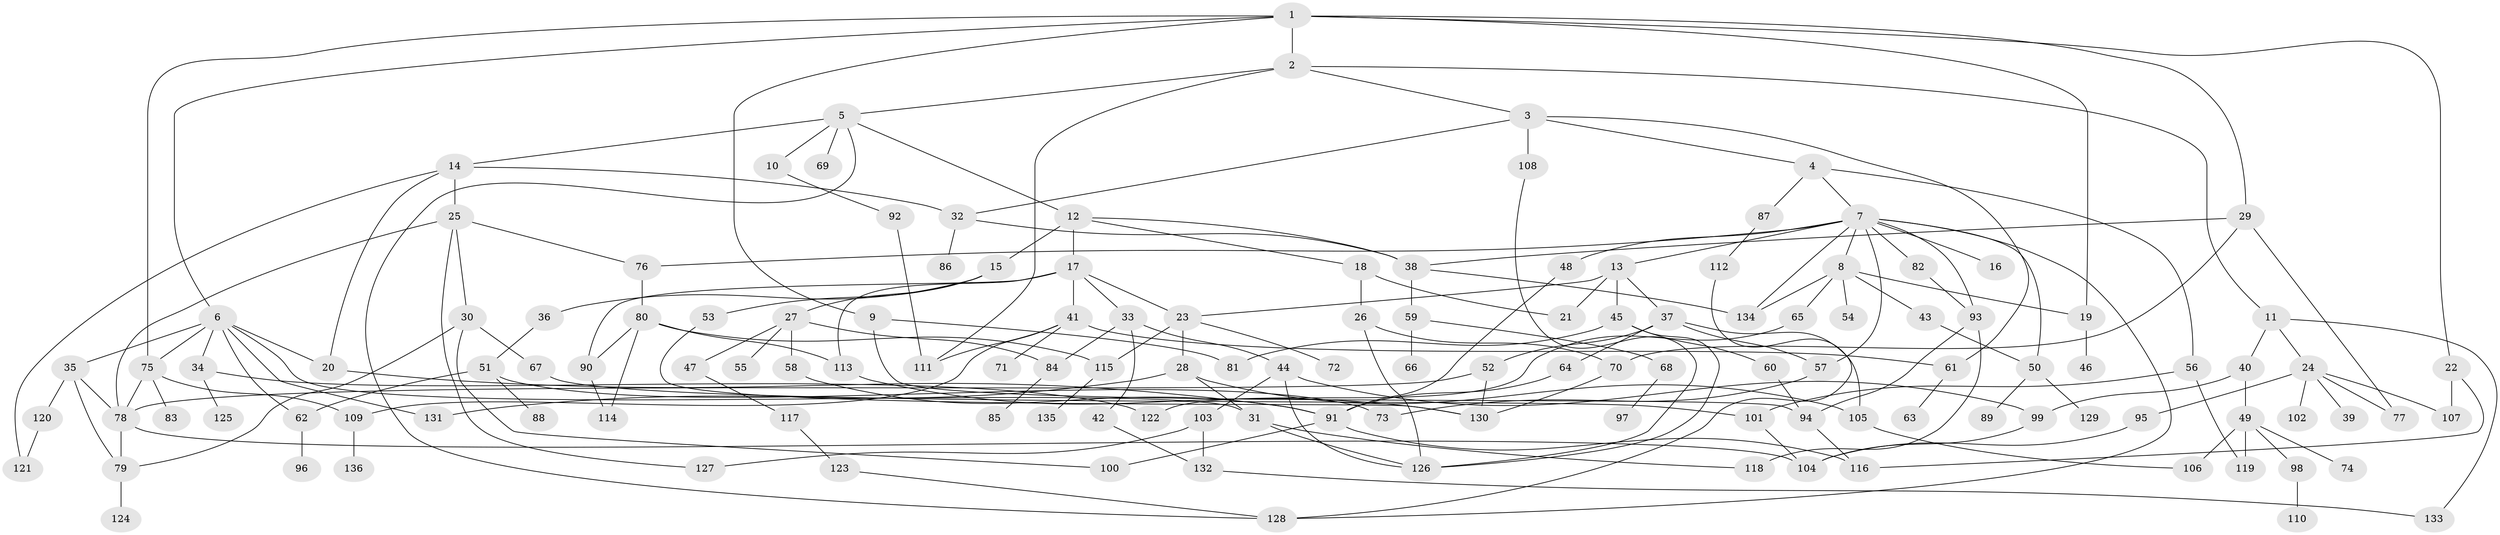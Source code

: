 // coarse degree distribution, {8: 0.03296703296703297, 9: 0.02197802197802198, 5: 0.12087912087912088, 12: 0.01098901098901099, 6: 0.04395604395604396, 2: 0.23076923076923078, 4: 0.15384615384615385, 7: 0.02197802197802198, 1: 0.17582417582417584, 3: 0.18681318681318682}
// Generated by graph-tools (version 1.1) at 2025/23/03/03/25 07:23:34]
// undirected, 136 vertices, 203 edges
graph export_dot {
graph [start="1"]
  node [color=gray90,style=filled];
  1;
  2;
  3;
  4;
  5;
  6;
  7;
  8;
  9;
  10;
  11;
  12;
  13;
  14;
  15;
  16;
  17;
  18;
  19;
  20;
  21;
  22;
  23;
  24;
  25;
  26;
  27;
  28;
  29;
  30;
  31;
  32;
  33;
  34;
  35;
  36;
  37;
  38;
  39;
  40;
  41;
  42;
  43;
  44;
  45;
  46;
  47;
  48;
  49;
  50;
  51;
  52;
  53;
  54;
  55;
  56;
  57;
  58;
  59;
  60;
  61;
  62;
  63;
  64;
  65;
  66;
  67;
  68;
  69;
  70;
  71;
  72;
  73;
  74;
  75;
  76;
  77;
  78;
  79;
  80;
  81;
  82;
  83;
  84;
  85;
  86;
  87;
  88;
  89;
  90;
  91;
  92;
  93;
  94;
  95;
  96;
  97;
  98;
  99;
  100;
  101;
  102;
  103;
  104;
  105;
  106;
  107;
  108;
  109;
  110;
  111;
  112;
  113;
  114;
  115;
  116;
  117;
  118;
  119;
  120;
  121;
  122;
  123;
  124;
  125;
  126;
  127;
  128;
  129;
  130;
  131;
  132;
  133;
  134;
  135;
  136;
  1 -- 2;
  1 -- 6;
  1 -- 9;
  1 -- 19;
  1 -- 22;
  1 -- 29;
  1 -- 75;
  2 -- 3;
  2 -- 5;
  2 -- 11;
  2 -- 111;
  3 -- 4;
  3 -- 32;
  3 -- 108;
  3 -- 61;
  4 -- 7;
  4 -- 56;
  4 -- 87;
  5 -- 10;
  5 -- 12;
  5 -- 14;
  5 -- 69;
  5 -- 128;
  6 -- 20;
  6 -- 31;
  6 -- 34;
  6 -- 35;
  6 -- 75;
  6 -- 131;
  6 -- 62;
  7 -- 8;
  7 -- 13;
  7 -- 16;
  7 -- 48;
  7 -- 50;
  7 -- 57;
  7 -- 76;
  7 -- 82;
  7 -- 134;
  7 -- 93;
  7 -- 128;
  8 -- 43;
  8 -- 54;
  8 -- 65;
  8 -- 134;
  8 -- 19;
  9 -- 81;
  9 -- 94;
  10 -- 92;
  11 -- 24;
  11 -- 40;
  11 -- 133;
  12 -- 15;
  12 -- 17;
  12 -- 18;
  12 -- 38;
  13 -- 23;
  13 -- 37;
  13 -- 45;
  13 -- 21;
  14 -- 25;
  14 -- 20;
  14 -- 121;
  14 -- 32;
  15 -- 27;
  15 -- 36;
  15 -- 53;
  17 -- 33;
  17 -- 41;
  17 -- 90;
  17 -- 23;
  17 -- 113;
  18 -- 21;
  18 -- 26;
  19 -- 46;
  20 -- 91;
  22 -- 107;
  22 -- 116;
  23 -- 28;
  23 -- 72;
  23 -- 115;
  24 -- 39;
  24 -- 95;
  24 -- 102;
  24 -- 107;
  24 -- 77;
  25 -- 30;
  25 -- 78;
  25 -- 127;
  25 -- 76;
  26 -- 70;
  26 -- 126;
  27 -- 47;
  27 -- 55;
  27 -- 58;
  27 -- 84;
  28 -- 105;
  28 -- 131;
  28 -- 31;
  29 -- 77;
  29 -- 70;
  29 -- 38;
  30 -- 67;
  30 -- 79;
  30 -- 100;
  31 -- 126;
  31 -- 118;
  32 -- 38;
  32 -- 86;
  33 -- 42;
  33 -- 44;
  33 -- 84;
  34 -- 122;
  34 -- 125;
  35 -- 120;
  35 -- 78;
  35 -- 79;
  36 -- 51;
  37 -- 52;
  37 -- 64;
  37 -- 57;
  37 -- 105;
  38 -- 59;
  38 -- 134;
  40 -- 49;
  40 -- 99;
  41 -- 61;
  41 -- 71;
  41 -- 109;
  41 -- 111;
  42 -- 132;
  43 -- 50;
  44 -- 99;
  44 -- 103;
  44 -- 126;
  45 -- 60;
  45 -- 81;
  45 -- 126;
  47 -- 117;
  48 -- 91;
  49 -- 74;
  49 -- 98;
  49 -- 119;
  49 -- 106;
  50 -- 89;
  50 -- 129;
  51 -- 62;
  51 -- 88;
  51 -- 73;
  52 -- 78;
  52 -- 130;
  53 -- 130;
  56 -- 101;
  56 -- 119;
  57 -- 73;
  58 -- 91;
  59 -- 66;
  59 -- 68;
  60 -- 94;
  61 -- 63;
  62 -- 96;
  64 -- 91;
  65 -- 122;
  67 -- 101;
  68 -- 97;
  70 -- 130;
  75 -- 83;
  75 -- 78;
  75 -- 109;
  76 -- 80;
  78 -- 104;
  78 -- 79;
  79 -- 124;
  80 -- 113;
  80 -- 114;
  80 -- 115;
  80 -- 90;
  82 -- 93;
  84 -- 85;
  87 -- 112;
  90 -- 114;
  91 -- 100;
  91 -- 116;
  92 -- 111;
  93 -- 94;
  93 -- 118;
  94 -- 116;
  95 -- 104;
  98 -- 110;
  99 -- 104;
  101 -- 104;
  103 -- 127;
  103 -- 132;
  105 -- 106;
  108 -- 126;
  109 -- 136;
  112 -- 128;
  113 -- 130;
  115 -- 135;
  117 -- 123;
  120 -- 121;
  123 -- 128;
  132 -- 133;
}
